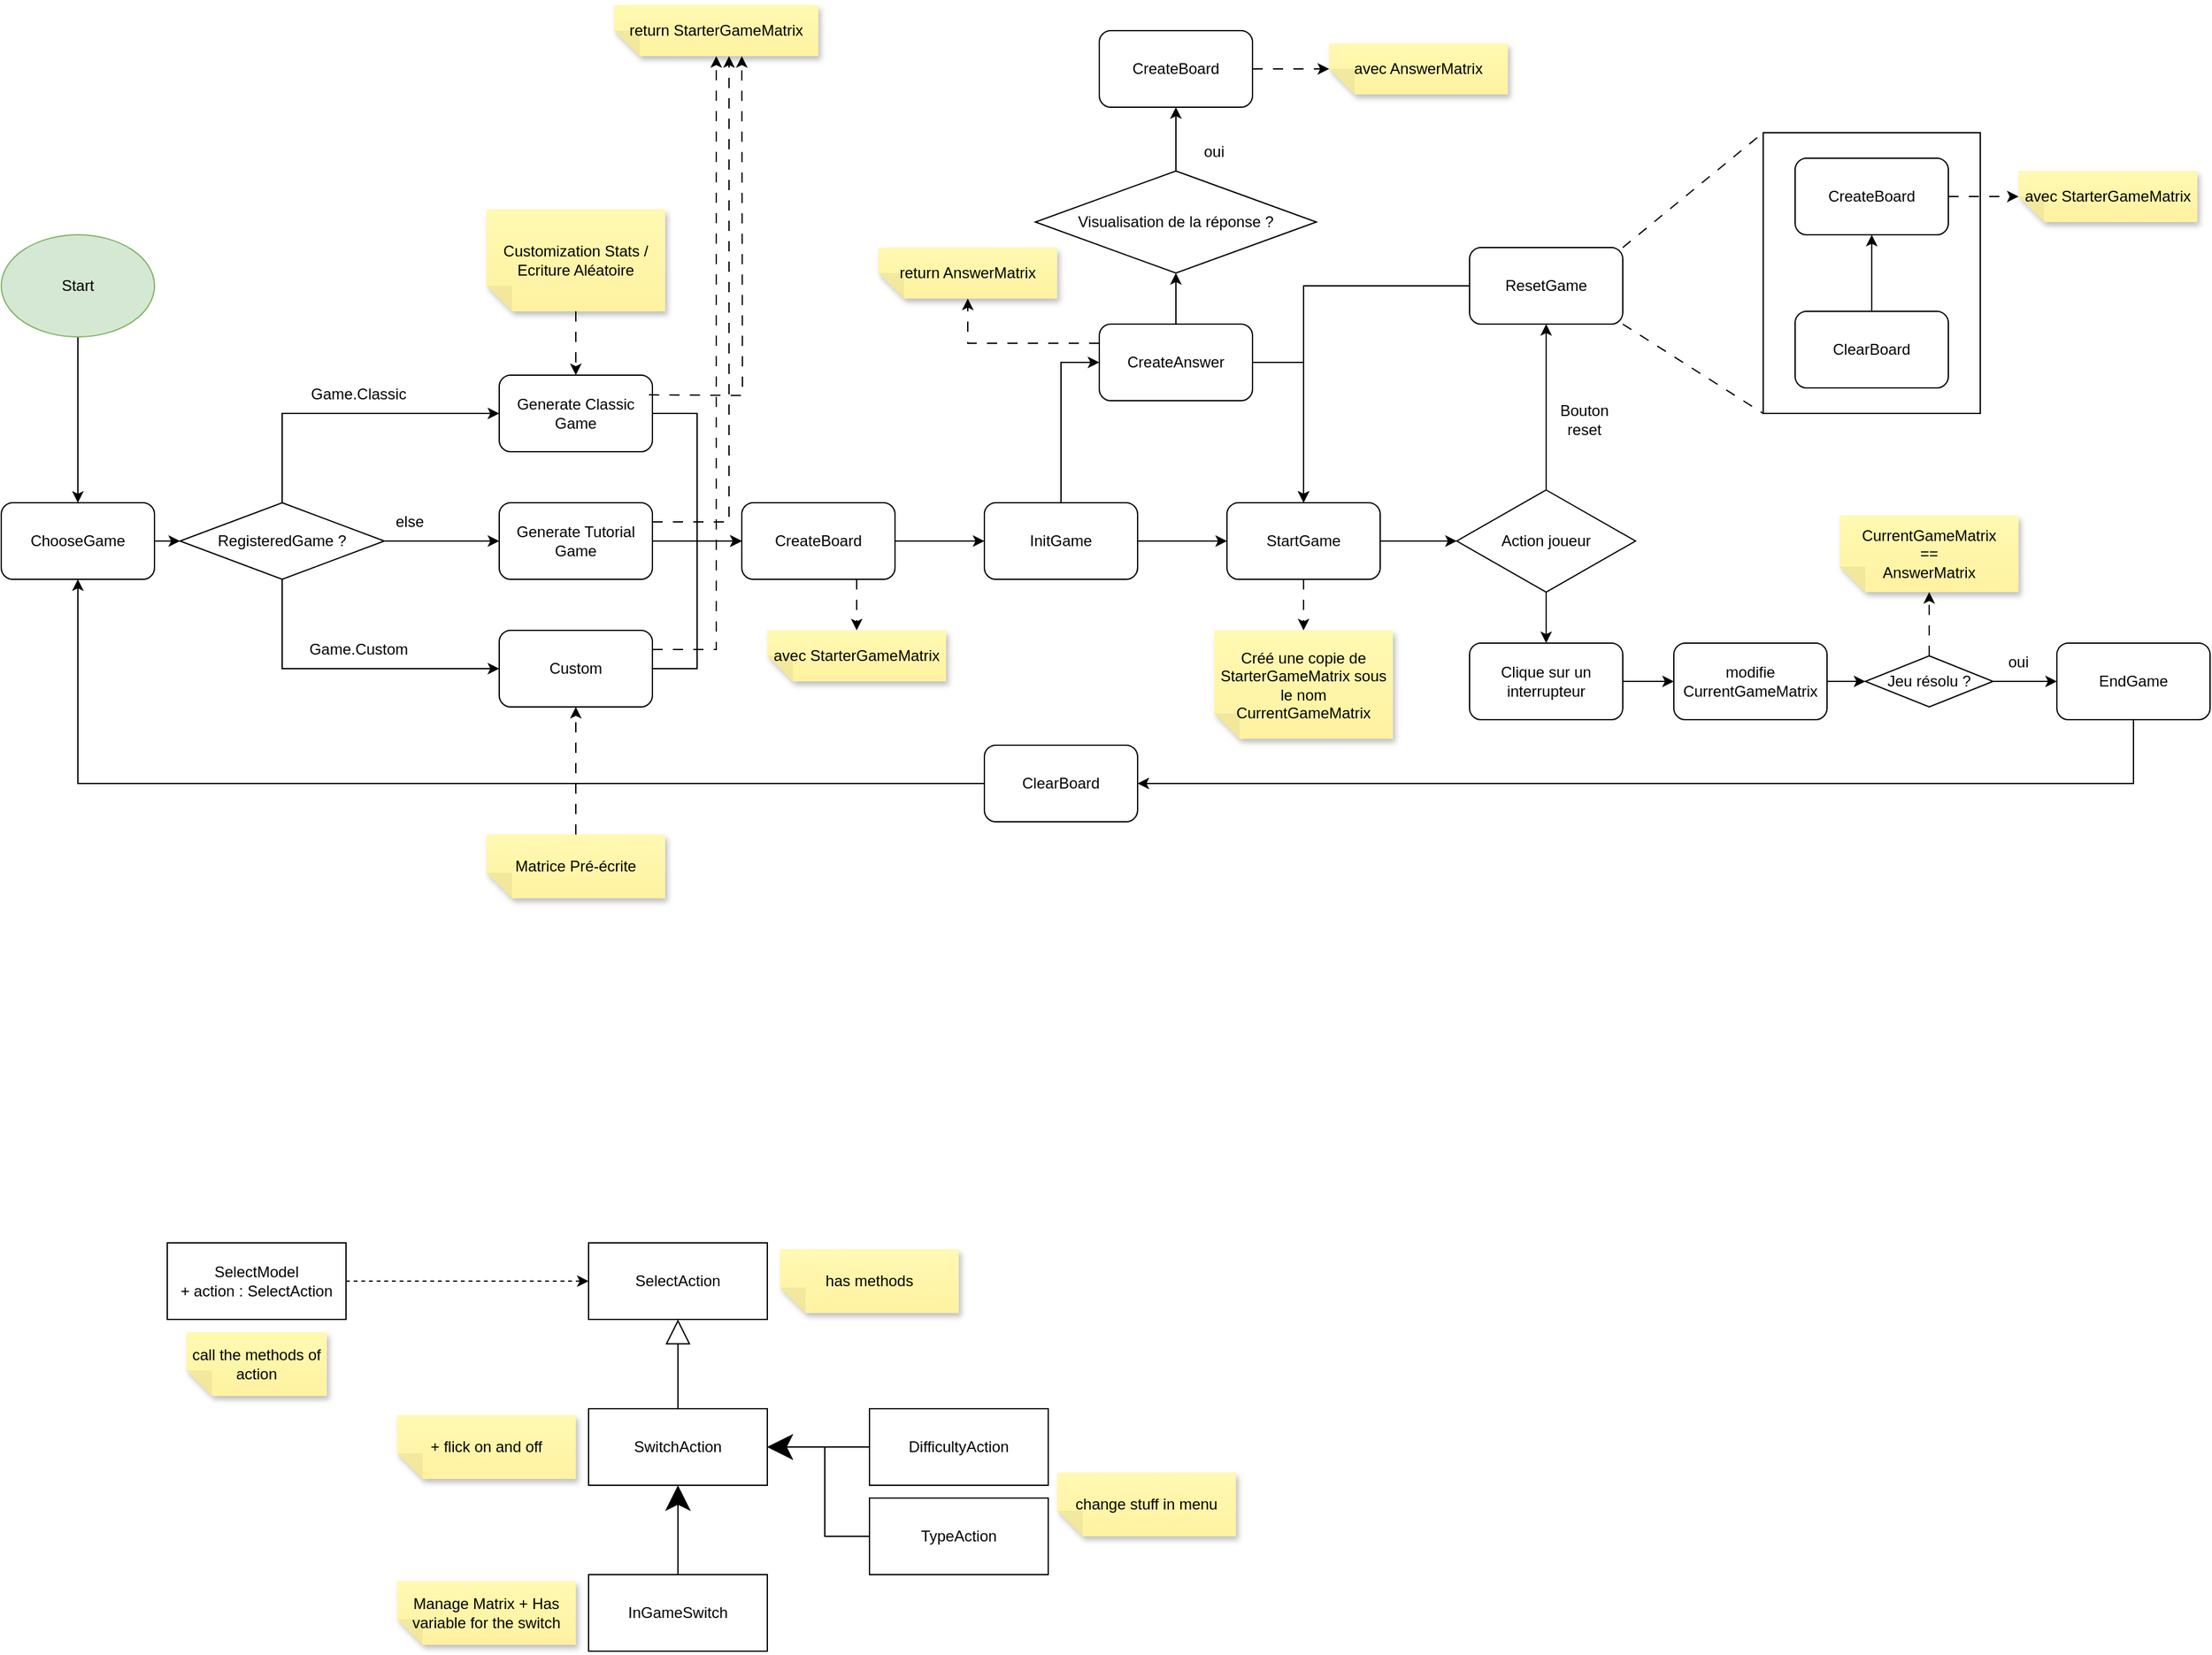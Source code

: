 <mxfile version="22.1.16" type="device">
  <diagram name="Page-1" id="0Zdlejvb-KVzY7-PYasy">
    <mxGraphModel dx="1219" dy="1882" grid="1" gridSize="10" guides="1" tooltips="1" connect="1" arrows="1" fold="1" page="1" pageScale="1" pageWidth="827" pageHeight="1169" math="0" shadow="0">
      <root>
        <mxCell id="0" />
        <mxCell id="1" parent="0" />
        <mxCell id="QN3nnnKO3w2EFlPSby5y-41" value="" style="rounded=0;whiteSpace=wrap;html=1;fillColor=none;" parent="1" vertex="1">
          <mxGeometry x="1380" y="-30" width="170" height="220" as="geometry" />
        </mxCell>
        <mxCell id="FMmcrTJeEE6LX_9Ab84--16" style="edgeStyle=orthogonalEdgeStyle;rounded=0;orthogonalLoop=1;jettySize=auto;html=1;exitX=1;exitY=0.5;exitDx=0;exitDy=0;entryX=0;entryY=0.5;entryDx=0;entryDy=0;" parent="1" source="QN3nnnKO3w2EFlPSby5y-4" target="FMmcrTJeEE6LX_9Ab84--3" edge="1">
          <mxGeometry relative="1" as="geometry" />
        </mxCell>
        <mxCell id="FMmcrTJeEE6LX_9Ab84--2" value="ChooseGame" style="rounded=1;whiteSpace=wrap;html=1;" parent="1" vertex="1">
          <mxGeometry y="260" width="120" height="60" as="geometry" />
        </mxCell>
        <mxCell id="FMmcrTJeEE6LX_9Ab84--17" style="edgeStyle=orthogonalEdgeStyle;rounded=0;orthogonalLoop=1;jettySize=auto;html=1;exitX=1;exitY=0.5;exitDx=0;exitDy=0;entryX=0;entryY=0.5;entryDx=0;entryDy=0;" parent="1" source="FMmcrTJeEE6LX_9Ab84--3" target="FMmcrTJeEE6LX_9Ab84--6" edge="1">
          <mxGeometry relative="1" as="geometry" />
        </mxCell>
        <mxCell id="FMmcrTJeEE6LX_9Ab84--3" value="Generate Tutorial Game" style="rounded=1;whiteSpace=wrap;html=1;" parent="1" vertex="1">
          <mxGeometry x="390" y="260" width="120" height="60" as="geometry" />
        </mxCell>
        <mxCell id="FMmcrTJeEE6LX_9Ab84--19" style="edgeStyle=orthogonalEdgeStyle;rounded=0;orthogonalLoop=1;jettySize=auto;html=1;exitX=1;exitY=0.5;exitDx=0;exitDy=0;entryX=0;entryY=0.5;entryDx=0;entryDy=0;" parent="1" source="FMmcrTJeEE6LX_9Ab84--4" target="FMmcrTJeEE6LX_9Ab84--6" edge="1">
          <mxGeometry relative="1" as="geometry" />
        </mxCell>
        <mxCell id="QN3nnnKO3w2EFlPSby5y-54" style="edgeStyle=orthogonalEdgeStyle;rounded=0;orthogonalLoop=1;jettySize=auto;html=1;exitX=1;exitY=0.25;exitDx=0;exitDy=0;entryX=0.5;entryY=0;entryDx=0;entryDy=0;entryPerimeter=0;dashed=1;dashPattern=8 8;" parent="1" source="FMmcrTJeEE6LX_9Ab84--4" target="QN3nnnKO3w2EFlPSby5y-51" edge="1">
          <mxGeometry relative="1" as="geometry">
            <mxPoint x="620" y="180" as="targetPoint" />
          </mxGeometry>
        </mxCell>
        <mxCell id="FMmcrTJeEE6LX_9Ab84--4" value="Custom" style="rounded=1;whiteSpace=wrap;html=1;" parent="1" vertex="1">
          <mxGeometry x="390" y="360" width="120" height="60" as="geometry" />
        </mxCell>
        <mxCell id="FMmcrTJeEE6LX_9Ab84--18" style="edgeStyle=orthogonalEdgeStyle;rounded=0;orthogonalLoop=1;jettySize=auto;html=1;exitX=1;exitY=0.5;exitDx=0;exitDy=0;entryX=0;entryY=0.5;entryDx=0;entryDy=0;" parent="1" source="FMmcrTJeEE6LX_9Ab84--5" target="FMmcrTJeEE6LX_9Ab84--6" edge="1">
          <mxGeometry relative="1" as="geometry" />
        </mxCell>
        <mxCell id="FMmcrTJeEE6LX_9Ab84--5" value="Generate Classic Game" style="rounded=1;whiteSpace=wrap;html=1;" parent="1" vertex="1">
          <mxGeometry x="390" y="160" width="120" height="60" as="geometry" />
        </mxCell>
        <mxCell id="FMmcrTJeEE6LX_9Ab84--9" style="edgeStyle=orthogonalEdgeStyle;rounded=0;orthogonalLoop=1;jettySize=auto;html=1;exitX=1;exitY=0.5;exitDx=0;exitDy=0;entryX=0;entryY=0.5;entryDx=0;entryDy=0;" parent="1" source="FMmcrTJeEE6LX_9Ab84--6" target="FMmcrTJeEE6LX_9Ab84--7" edge="1">
          <mxGeometry relative="1" as="geometry" />
        </mxCell>
        <mxCell id="FMmcrTJeEE6LX_9Ab84--6" value="CreateBoard" style="rounded=1;whiteSpace=wrap;html=1;" parent="1" vertex="1">
          <mxGeometry x="580" y="260" width="120" height="60" as="geometry" />
        </mxCell>
        <mxCell id="FMmcrTJeEE6LX_9Ab84--10" style="edgeStyle=orthogonalEdgeStyle;rounded=0;orthogonalLoop=1;jettySize=auto;html=1;exitX=1;exitY=0.5;exitDx=0;exitDy=0;" parent="1" source="FMmcrTJeEE6LX_9Ab84--7" target="FMmcrTJeEE6LX_9Ab84--8" edge="1">
          <mxGeometry relative="1" as="geometry" />
        </mxCell>
        <mxCell id="QN3nnnKO3w2EFlPSby5y-2" style="edgeStyle=orthogonalEdgeStyle;rounded=0;orthogonalLoop=1;jettySize=auto;html=1;exitX=0.5;exitY=0;exitDx=0;exitDy=0;entryX=0;entryY=0.5;entryDx=0;entryDy=0;" parent="1" source="FMmcrTJeEE6LX_9Ab84--7" target="QN3nnnKO3w2EFlPSby5y-1" edge="1">
          <mxGeometry relative="1" as="geometry" />
        </mxCell>
        <mxCell id="FMmcrTJeEE6LX_9Ab84--7" value="InitGame" style="rounded=1;whiteSpace=wrap;html=1;" parent="1" vertex="1">
          <mxGeometry x="770" y="260" width="120" height="60" as="geometry" />
        </mxCell>
        <mxCell id="FMmcrTJeEE6LX_9Ab84--12" style="edgeStyle=orthogonalEdgeStyle;rounded=0;orthogonalLoop=1;jettySize=auto;html=1;exitX=1;exitY=0.5;exitDx=0;exitDy=0;entryX=0;entryY=0.5;entryDx=0;entryDy=0;" parent="1" source="FMmcrTJeEE6LX_9Ab84--8" target="QN3nnnKO3w2EFlPSby5y-19" edge="1">
          <mxGeometry relative="1" as="geometry" />
        </mxCell>
        <mxCell id="QN3nnnKO3w2EFlPSby5y-76" style="edgeStyle=orthogonalEdgeStyle;rounded=0;orthogonalLoop=1;jettySize=auto;html=1;exitX=0.5;exitY=1;exitDx=0;exitDy=0;dashed=1;dashPattern=8 8;" parent="1" source="FMmcrTJeEE6LX_9Ab84--8" target="QN3nnnKO3w2EFlPSby5y-72" edge="1">
          <mxGeometry relative="1" as="geometry" />
        </mxCell>
        <mxCell id="FMmcrTJeEE6LX_9Ab84--8" value="StartGame" style="rounded=1;whiteSpace=wrap;html=1;" parent="1" vertex="1">
          <mxGeometry x="960" y="260" width="120" height="60" as="geometry" />
        </mxCell>
        <mxCell id="VMY5TYlQ1HAJzgXbODJJ-2" style="edgeStyle=orthogonalEdgeStyle;rounded=0;orthogonalLoop=1;jettySize=auto;html=1;exitX=0.5;exitY=1;exitDx=0;exitDy=0;entryX=1;entryY=0.5;entryDx=0;entryDy=0;" parent="1" source="FMmcrTJeEE6LX_9Ab84--11" target="VMY5TYlQ1HAJzgXbODJJ-1" edge="1">
          <mxGeometry relative="1" as="geometry" />
        </mxCell>
        <mxCell id="FMmcrTJeEE6LX_9Ab84--11" value="EndGame" style="rounded=1;whiteSpace=wrap;html=1;" parent="1" vertex="1">
          <mxGeometry x="1610" y="370" width="120" height="60" as="geometry" />
        </mxCell>
        <mxCell id="VMY5TYlQ1HAJzgXbODJJ-3" style="edgeStyle=orthogonalEdgeStyle;rounded=0;orthogonalLoop=1;jettySize=auto;html=1;exitX=0;exitY=0.5;exitDx=0;exitDy=0;entryX=0.5;entryY=1;entryDx=0;entryDy=0;" parent="1" source="VMY5TYlQ1HAJzgXbODJJ-1" target="FMmcrTJeEE6LX_9Ab84--2" edge="1">
          <mxGeometry relative="1" as="geometry" />
        </mxCell>
        <mxCell id="VMY5TYlQ1HAJzgXbODJJ-1" value="ClearBoard" style="rounded=1;whiteSpace=wrap;html=1;" parent="1" vertex="1">
          <mxGeometry x="770" y="450" width="120" height="60" as="geometry" />
        </mxCell>
        <mxCell id="QN3nnnKO3w2EFlPSby5y-3" style="edgeStyle=orthogonalEdgeStyle;rounded=0;orthogonalLoop=1;jettySize=auto;html=1;exitX=1;exitY=0.5;exitDx=0;exitDy=0;entryX=0.5;entryY=0;entryDx=0;entryDy=0;" parent="1" source="QN3nnnKO3w2EFlPSby5y-1" target="FMmcrTJeEE6LX_9Ab84--8" edge="1">
          <mxGeometry relative="1" as="geometry" />
        </mxCell>
        <mxCell id="QN3nnnKO3w2EFlPSby5y-45" style="edgeStyle=orthogonalEdgeStyle;rounded=0;orthogonalLoop=1;jettySize=auto;html=1;exitX=0.5;exitY=0;exitDx=0;exitDy=0;entryX=0.5;entryY=1;entryDx=0;entryDy=0;" parent="1" source="QN3nnnKO3w2EFlPSby5y-1" target="QN3nnnKO3w2EFlPSby5y-43" edge="1">
          <mxGeometry relative="1" as="geometry" />
        </mxCell>
        <mxCell id="QN3nnnKO3w2EFlPSby5y-1" value="CreateAnswer" style="rounded=1;whiteSpace=wrap;html=1;" parent="1" vertex="1">
          <mxGeometry x="860" y="120" width="120" height="60" as="geometry" />
        </mxCell>
        <mxCell id="QN3nnnKO3w2EFlPSby5y-5" value="" style="edgeStyle=orthogonalEdgeStyle;rounded=0;orthogonalLoop=1;jettySize=auto;html=1;exitX=1;exitY=0.5;exitDx=0;exitDy=0;entryX=0;entryY=0.5;entryDx=0;entryDy=0;" parent="1" source="FMmcrTJeEE6LX_9Ab84--2" target="QN3nnnKO3w2EFlPSby5y-4" edge="1">
          <mxGeometry relative="1" as="geometry">
            <mxPoint x="320" y="290" as="sourcePoint" />
            <mxPoint x="390" y="290" as="targetPoint" />
          </mxGeometry>
        </mxCell>
        <mxCell id="QN3nnnKO3w2EFlPSby5y-6" style="edgeStyle=orthogonalEdgeStyle;rounded=0;orthogonalLoop=1;jettySize=auto;html=1;exitX=0.5;exitY=0;exitDx=0;exitDy=0;entryX=0;entryY=0.5;entryDx=0;entryDy=0;" parent="1" source="QN3nnnKO3w2EFlPSby5y-4" target="FMmcrTJeEE6LX_9Ab84--5" edge="1">
          <mxGeometry relative="1" as="geometry" />
        </mxCell>
        <mxCell id="QN3nnnKO3w2EFlPSby5y-7" style="edgeStyle=orthogonalEdgeStyle;rounded=0;orthogonalLoop=1;jettySize=auto;html=1;exitX=0.5;exitY=1;exitDx=0;exitDy=0;entryX=0;entryY=0.5;entryDx=0;entryDy=0;" parent="1" source="QN3nnnKO3w2EFlPSby5y-4" target="FMmcrTJeEE6LX_9Ab84--4" edge="1">
          <mxGeometry relative="1" as="geometry" />
        </mxCell>
        <mxCell id="QN3nnnKO3w2EFlPSby5y-4" value="RegisteredGame ?" style="rhombus;whiteSpace=wrap;html=1;" parent="1" vertex="1">
          <mxGeometry x="140" y="260" width="160" height="60" as="geometry" />
        </mxCell>
        <mxCell id="QN3nnnKO3w2EFlPSby5y-8" value="else" style="text;html=1;strokeColor=none;fillColor=none;align=center;verticalAlign=middle;whiteSpace=wrap;rounded=0;" parent="1" vertex="1">
          <mxGeometry x="290" y="260" width="60" height="30" as="geometry" />
        </mxCell>
        <mxCell id="QN3nnnKO3w2EFlPSby5y-9" value="Game.Custom" style="text;html=1;strokeColor=none;fillColor=none;align=center;verticalAlign=middle;whiteSpace=wrap;rounded=0;" parent="1" vertex="1">
          <mxGeometry x="230" y="360" width="100" height="30" as="geometry" />
        </mxCell>
        <mxCell id="QN3nnnKO3w2EFlPSby5y-10" value="Game.Classic" style="text;html=1;strokeColor=none;fillColor=none;align=center;verticalAlign=middle;whiteSpace=wrap;rounded=0;" parent="1" vertex="1">
          <mxGeometry x="230" y="160" width="100" height="30" as="geometry" />
        </mxCell>
        <mxCell id="QN3nnnKO3w2EFlPSby5y-16" style="edgeStyle=orthogonalEdgeStyle;rounded=0;orthogonalLoop=1;jettySize=auto;html=1;entryX=0.5;entryY=0;entryDx=0;entryDy=0;dashed=1;dashPattern=8 8;" parent="1" source="QN3nnnKO3w2EFlPSby5y-15" target="FMmcrTJeEE6LX_9Ab84--5" edge="1">
          <mxGeometry relative="1" as="geometry" />
        </mxCell>
        <mxCell id="QN3nnnKO3w2EFlPSby5y-15" value="Customization Stats / Ecriture Aléatoire" style="shape=note;whiteSpace=wrap;html=1;backgroundOutline=1;fontColor=#000000;darkOpacity=0.05;fillColor=#FFF9B2;strokeColor=none;fillStyle=solid;direction=west;gradientDirection=north;gradientColor=#FFF2A1;shadow=1;size=20;pointerEvents=1;" parent="1" vertex="1">
          <mxGeometry x="380" y="30" width="140" height="80" as="geometry" />
        </mxCell>
        <mxCell id="QN3nnnKO3w2EFlPSby5y-18" style="edgeStyle=orthogonalEdgeStyle;rounded=0;orthogonalLoop=1;jettySize=auto;html=1;exitX=0.5;exitY=1;exitDx=0;exitDy=0;exitPerimeter=0;entryX=0.5;entryY=1;entryDx=0;entryDy=0;dashed=1;dashPattern=8 8;" parent="1" source="QN3nnnKO3w2EFlPSby5y-17" target="FMmcrTJeEE6LX_9Ab84--4" edge="1">
          <mxGeometry relative="1" as="geometry" />
        </mxCell>
        <mxCell id="QN3nnnKO3w2EFlPSby5y-17" value="Matrice Pré-écrite" style="shape=note;whiteSpace=wrap;html=1;backgroundOutline=1;fontColor=#000000;darkOpacity=0.05;fillColor=#FFF9B2;strokeColor=none;fillStyle=solid;direction=west;gradientDirection=north;gradientColor=#FFF2A1;shadow=1;size=20;pointerEvents=1;" parent="1" vertex="1">
          <mxGeometry x="380" y="520" width="140" height="50" as="geometry" />
        </mxCell>
        <mxCell id="QN3nnnKO3w2EFlPSby5y-21" style="edgeStyle=orthogonalEdgeStyle;rounded=0;orthogonalLoop=1;jettySize=auto;html=1;exitX=0.5;exitY=0;exitDx=0;exitDy=0;entryX=0.5;entryY=1;entryDx=0;entryDy=0;" parent="1" source="QN3nnnKO3w2EFlPSby5y-19" target="QN3nnnKO3w2EFlPSby5y-23" edge="1">
          <mxGeometry relative="1" as="geometry">
            <mxPoint x="1210" y="140" as="targetPoint" />
          </mxGeometry>
        </mxCell>
        <mxCell id="QN3nnnKO3w2EFlPSby5y-64" style="edgeStyle=orthogonalEdgeStyle;rounded=0;orthogonalLoop=1;jettySize=auto;html=1;exitX=0.5;exitY=1;exitDx=0;exitDy=0;entryX=0.5;entryY=0;entryDx=0;entryDy=0;" parent="1" source="QN3nnnKO3w2EFlPSby5y-19" target="QN3nnnKO3w2EFlPSby5y-63" edge="1">
          <mxGeometry relative="1" as="geometry" />
        </mxCell>
        <mxCell id="QN3nnnKO3w2EFlPSby5y-19" value="Action joueur" style="rhombus;whiteSpace=wrap;html=1;" parent="1" vertex="1">
          <mxGeometry x="1140" y="250" width="140" height="80" as="geometry" />
        </mxCell>
        <mxCell id="QN3nnnKO3w2EFlPSby5y-26" style="edgeStyle=orthogonalEdgeStyle;rounded=0;orthogonalLoop=1;jettySize=auto;html=1;exitX=0;exitY=0.5;exitDx=0;exitDy=0;entryX=0.5;entryY=0;entryDx=0;entryDy=0;" parent="1" source="QN3nnnKO3w2EFlPSby5y-23" target="FMmcrTJeEE6LX_9Ab84--8" edge="1">
          <mxGeometry relative="1" as="geometry" />
        </mxCell>
        <mxCell id="QN3nnnKO3w2EFlPSby5y-23" value="ResetGame" style="rounded=1;whiteSpace=wrap;html=1;" parent="1" vertex="1">
          <mxGeometry x="1150" y="60" width="120" height="60" as="geometry" />
        </mxCell>
        <mxCell id="QN3nnnKO3w2EFlPSby5y-29" value="" style="endArrow=none;html=1;rounded=0;exitX=1;exitY=0;exitDx=0;exitDy=0;dashed=1;dashPattern=8 8;entryX=0;entryY=0;entryDx=0;entryDy=0;" parent="1" source="QN3nnnKO3w2EFlPSby5y-23" target="QN3nnnKO3w2EFlPSby5y-41" edge="1">
          <mxGeometry width="50" height="50" relative="1" as="geometry">
            <mxPoint x="1250" y="110" as="sourcePoint" />
            <mxPoint x="1350" as="targetPoint" />
          </mxGeometry>
        </mxCell>
        <mxCell id="QN3nnnKO3w2EFlPSby5y-30" value="" style="endArrow=none;html=1;rounded=0;exitX=1;exitY=1;exitDx=0;exitDy=0;dashed=1;dashPattern=8 8;entryX=0;entryY=1;entryDx=0;entryDy=0;" parent="1" source="QN3nnnKO3w2EFlPSby5y-23" target="QN3nnnKO3w2EFlPSby5y-41" edge="1">
          <mxGeometry width="50" height="50" relative="1" as="geometry">
            <mxPoint x="1300" y="200" as="sourcePoint" />
            <mxPoint x="1340" y="200" as="targetPoint" />
          </mxGeometry>
        </mxCell>
        <mxCell id="QN3nnnKO3w2EFlPSby5y-36" value="Bouton reset" style="text;html=1;strokeColor=none;fillColor=none;align=center;verticalAlign=middle;whiteSpace=wrap;rounded=0;" parent="1" vertex="1">
          <mxGeometry x="1210" y="180" width="60" height="30" as="geometry" />
        </mxCell>
        <mxCell id="QN3nnnKO3w2EFlPSby5y-34" value="" style="group" parent="1" vertex="1" connectable="0">
          <mxGeometry x="1405" y="-10" width="120" height="180" as="geometry" />
        </mxCell>
        <mxCell id="QN3nnnKO3w2EFlPSby5y-22" value="ClearBoard" style="rounded=1;whiteSpace=wrap;html=1;" parent="QN3nnnKO3w2EFlPSby5y-34" vertex="1">
          <mxGeometry y="120" width="120" height="60" as="geometry" />
        </mxCell>
        <mxCell id="QN3nnnKO3w2EFlPSby5y-25" value="CreateBoard" style="rounded=1;whiteSpace=wrap;html=1;" parent="QN3nnnKO3w2EFlPSby5y-34" vertex="1">
          <mxGeometry width="120" height="60" as="geometry" />
        </mxCell>
        <mxCell id="QN3nnnKO3w2EFlPSby5y-27" style="edgeStyle=orthogonalEdgeStyle;rounded=0;orthogonalLoop=1;jettySize=auto;html=1;exitX=0.5;exitY=0;exitDx=0;exitDy=0;entryX=0.5;entryY=1;entryDx=0;entryDy=0;" parent="QN3nnnKO3w2EFlPSby5y-34" source="QN3nnnKO3w2EFlPSby5y-22" target="QN3nnnKO3w2EFlPSby5y-25" edge="1">
          <mxGeometry relative="1" as="geometry" />
        </mxCell>
        <mxCell id="QN3nnnKO3w2EFlPSby5y-42" value="CreateBoard" style="rounded=1;whiteSpace=wrap;html=1;" parent="1" vertex="1">
          <mxGeometry x="860" y="-110" width="120" height="60" as="geometry" />
        </mxCell>
        <mxCell id="QN3nnnKO3w2EFlPSby5y-44" style="edgeStyle=orthogonalEdgeStyle;rounded=0;orthogonalLoop=1;jettySize=auto;html=1;exitX=0.5;exitY=0;exitDx=0;exitDy=0;entryX=0.5;entryY=1;entryDx=0;entryDy=0;" parent="1" source="QN3nnnKO3w2EFlPSby5y-43" target="QN3nnnKO3w2EFlPSby5y-42" edge="1">
          <mxGeometry relative="1" as="geometry" />
        </mxCell>
        <mxCell id="QN3nnnKO3w2EFlPSby5y-43" value="Visualisation de la réponse ?" style="rhombus;whiteSpace=wrap;html=1;" parent="1" vertex="1">
          <mxGeometry x="810" width="220" height="80" as="geometry" />
        </mxCell>
        <mxCell id="QN3nnnKO3w2EFlPSby5y-46" value="avec AnswerMatrix" style="shape=note;whiteSpace=wrap;html=1;backgroundOutline=1;fontColor=#000000;darkOpacity=0.05;fillColor=#FFF9B2;strokeColor=none;fillStyle=solid;direction=west;gradientDirection=north;gradientColor=#FFF2A1;shadow=1;size=20;pointerEvents=1;" parent="1" vertex="1">
          <mxGeometry x="1040" y="-100" width="140" height="40" as="geometry" />
        </mxCell>
        <mxCell id="QN3nnnKO3w2EFlPSby5y-48" value="return AnswerMatrix" style="shape=note;whiteSpace=wrap;html=1;backgroundOutline=1;fontColor=#000000;darkOpacity=0.05;fillColor=#FFF9B2;strokeColor=none;fillStyle=solid;direction=west;gradientDirection=north;gradientColor=#FFF2A1;shadow=1;size=20;pointerEvents=1;" parent="1" vertex="1">
          <mxGeometry x="687" y="60" width="140" height="40" as="geometry" />
        </mxCell>
        <mxCell id="QN3nnnKO3w2EFlPSby5y-50" style="edgeStyle=orthogonalEdgeStyle;rounded=0;orthogonalLoop=1;jettySize=auto;html=1;exitX=0;exitY=0.25;exitDx=0;exitDy=0;entryX=0.5;entryY=0;entryDx=0;entryDy=0;entryPerimeter=0;dashed=1;dashPattern=8 8;" parent="1" source="QN3nnnKO3w2EFlPSby5y-1" target="QN3nnnKO3w2EFlPSby5y-48" edge="1">
          <mxGeometry relative="1" as="geometry" />
        </mxCell>
        <mxCell id="QN3nnnKO3w2EFlPSby5y-51" value="return StarterGameMatrix" style="shape=note;whiteSpace=wrap;html=1;backgroundOutline=1;fontColor=#000000;darkOpacity=0.05;fillColor=#FFF9B2;strokeColor=none;fillStyle=solid;direction=west;gradientDirection=north;gradientColor=#FFF2A1;shadow=1;size=20;pointerEvents=1;" parent="1" vertex="1">
          <mxGeometry x="480" y="-130" width="160" height="40" as="geometry" />
        </mxCell>
        <mxCell id="QN3nnnKO3w2EFlPSby5y-52" style="edgeStyle=orthogonalEdgeStyle;rounded=0;orthogonalLoop=1;jettySize=auto;html=1;exitX=1;exitY=0.25;exitDx=0;exitDy=0;entryX=0.358;entryY=0.01;entryDx=0;entryDy=0;entryPerimeter=0;dashed=1;dashPattern=8 8;" parent="1" edge="1">
          <mxGeometry relative="1" as="geometry">
            <mxPoint x="507.28" y="175.4" as="sourcePoint" />
            <mxPoint x="580" y="-90.0" as="targetPoint" />
          </mxGeometry>
        </mxCell>
        <mxCell id="QN3nnnKO3w2EFlPSby5y-53" style="edgeStyle=orthogonalEdgeStyle;rounded=0;orthogonalLoop=1;jettySize=auto;html=1;exitX=1;exitY=0.25;exitDx=0;exitDy=0;entryX=0;entryY=0;entryDx=70;entryDy=0;entryPerimeter=0;dashed=1;dashPattern=8 8;" parent="1" source="FMmcrTJeEE6LX_9Ab84--3" target="QN3nnnKO3w2EFlPSby5y-51" edge="1">
          <mxGeometry relative="1" as="geometry" />
        </mxCell>
        <mxCell id="QN3nnnKO3w2EFlPSby5y-55" value="avec StarterGameMatrix" style="shape=note;whiteSpace=wrap;html=1;backgroundOutline=1;fontColor=#000000;darkOpacity=0.05;fillColor=#FFF9B2;strokeColor=none;fillStyle=solid;direction=west;gradientDirection=north;gradientColor=#FFF2A1;shadow=1;size=20;pointerEvents=1;" parent="1" vertex="1">
          <mxGeometry x="600" y="360" width="140" height="40" as="geometry" />
        </mxCell>
        <mxCell id="QN3nnnKO3w2EFlPSby5y-57" value="oui" style="text;html=1;strokeColor=none;fillColor=none;align=center;verticalAlign=middle;whiteSpace=wrap;rounded=0;" parent="1" vertex="1">
          <mxGeometry x="920" y="-30" width="60" height="30" as="geometry" />
        </mxCell>
        <mxCell id="QN3nnnKO3w2EFlPSby5y-58" value="avec StarterGameMatrix" style="shape=note;whiteSpace=wrap;html=1;backgroundOutline=1;fontColor=#000000;darkOpacity=0.05;fillColor=#FFF9B2;strokeColor=none;fillStyle=solid;direction=west;gradientDirection=north;gradientColor=#FFF2A1;shadow=1;size=20;pointerEvents=1;" parent="1" vertex="1">
          <mxGeometry x="1580" width="140" height="40" as="geometry" />
        </mxCell>
        <mxCell id="QN3nnnKO3w2EFlPSby5y-60" style="edgeStyle=orthogonalEdgeStyle;rounded=0;orthogonalLoop=1;jettySize=auto;html=1;exitX=0.75;exitY=1;exitDx=0;exitDy=0;entryX=0.5;entryY=1;entryDx=0;entryDy=0;entryPerimeter=0;dashed=1;dashPattern=8 8;" parent="1" source="FMmcrTJeEE6LX_9Ab84--6" target="QN3nnnKO3w2EFlPSby5y-55" edge="1">
          <mxGeometry relative="1" as="geometry" />
        </mxCell>
        <mxCell id="QN3nnnKO3w2EFlPSby5y-61" style="edgeStyle=orthogonalEdgeStyle;rounded=0;orthogonalLoop=1;jettySize=auto;html=1;exitX=1;exitY=0.5;exitDx=0;exitDy=0;entryX=0;entryY=0;entryDx=140;entryDy=20;entryPerimeter=0;dashed=1;dashPattern=8 8;" parent="1" source="QN3nnnKO3w2EFlPSby5y-42" target="QN3nnnKO3w2EFlPSby5y-46" edge="1">
          <mxGeometry relative="1" as="geometry" />
        </mxCell>
        <mxCell id="QN3nnnKO3w2EFlPSby5y-62" style="edgeStyle=orthogonalEdgeStyle;rounded=0;orthogonalLoop=1;jettySize=auto;html=1;exitX=1;exitY=0.5;exitDx=0;exitDy=0;dashed=1;dashPattern=8 8;" parent="1" source="QN3nnnKO3w2EFlPSby5y-25" target="QN3nnnKO3w2EFlPSby5y-58" edge="1">
          <mxGeometry relative="1" as="geometry" />
        </mxCell>
        <mxCell id="QN3nnnKO3w2EFlPSby5y-65" style="edgeStyle=orthogonalEdgeStyle;rounded=0;orthogonalLoop=1;jettySize=auto;html=1;exitX=1;exitY=0.5;exitDx=0;exitDy=0;entryX=0;entryY=0.5;entryDx=0;entryDy=0;" parent="1" source="QN3nnnKO3w2EFlPSby5y-63" target="QN3nnnKO3w2EFlPSby5y-66" edge="1">
          <mxGeometry relative="1" as="geometry">
            <mxPoint x="1310.0" y="400.241" as="targetPoint" />
          </mxGeometry>
        </mxCell>
        <mxCell id="QN3nnnKO3w2EFlPSby5y-63" value="Clique sur un interrupteur" style="rounded=1;whiteSpace=wrap;html=1;" parent="1" vertex="1">
          <mxGeometry x="1150" y="370" width="120" height="60" as="geometry" />
        </mxCell>
        <mxCell id="QN3nnnKO3w2EFlPSby5y-69" style="edgeStyle=orthogonalEdgeStyle;rounded=0;orthogonalLoop=1;jettySize=auto;html=1;exitX=1;exitY=0.5;exitDx=0;exitDy=0;entryX=0;entryY=0.5;entryDx=0;entryDy=0;" parent="1" source="QN3nnnKO3w2EFlPSby5y-66" target="QN3nnnKO3w2EFlPSby5y-68" edge="1">
          <mxGeometry relative="1" as="geometry" />
        </mxCell>
        <mxCell id="QN3nnnKO3w2EFlPSby5y-66" value="modifie CurrentGameMatrix" style="rounded=1;whiteSpace=wrap;html=1;" parent="1" vertex="1">
          <mxGeometry x="1310" y="370" width="120" height="60" as="geometry" />
        </mxCell>
        <mxCell id="QN3nnnKO3w2EFlPSby5y-70" style="edgeStyle=orthogonalEdgeStyle;rounded=0;orthogonalLoop=1;jettySize=auto;html=1;exitX=1;exitY=0.5;exitDx=0;exitDy=0;entryX=0;entryY=0.5;entryDx=0;entryDy=0;" parent="1" source="QN3nnnKO3w2EFlPSby5y-68" target="FMmcrTJeEE6LX_9Ab84--11" edge="1">
          <mxGeometry relative="1" as="geometry" />
        </mxCell>
        <mxCell id="QN3nnnKO3w2EFlPSby5y-68" value="Jeu résolu ?" style="rhombus;whiteSpace=wrap;html=1;" parent="1" vertex="1">
          <mxGeometry x="1460" y="380" width="100" height="40" as="geometry" />
        </mxCell>
        <mxCell id="QN3nnnKO3w2EFlPSby5y-71" value="oui" style="text;html=1;strokeColor=none;fillColor=none;align=center;verticalAlign=middle;whiteSpace=wrap;rounded=0;" parent="1" vertex="1">
          <mxGeometry x="1550" y="370" width="60" height="30" as="geometry" />
        </mxCell>
        <mxCell id="QN3nnnKO3w2EFlPSby5y-72" value="Créé une copie de StarterGameMatrix sous le nom CurrentGameMatrix" style="shape=note;whiteSpace=wrap;html=1;backgroundOutline=1;fontColor=#000000;darkOpacity=0.05;fillColor=#FFF9B2;strokeColor=none;fillStyle=solid;direction=west;gradientDirection=north;gradientColor=#FFF2A1;shadow=1;size=20;pointerEvents=1;" parent="1" vertex="1">
          <mxGeometry x="950" y="360" width="140" height="85" as="geometry" />
        </mxCell>
        <mxCell id="QN3nnnKO3w2EFlPSby5y-74" value="CurrentGameMatrix &lt;br&gt;== &lt;br&gt;AnswerMatrix" style="shape=note;whiteSpace=wrap;html=1;backgroundOutline=1;fontColor=#000000;darkOpacity=0.05;fillColor=#FFF9B2;strokeColor=none;fillStyle=solid;direction=west;gradientDirection=north;gradientColor=#FFF2A1;shadow=1;size=20;pointerEvents=1;" parent="1" vertex="1">
          <mxGeometry x="1440" y="270" width="140" height="60" as="geometry" />
        </mxCell>
        <mxCell id="QN3nnnKO3w2EFlPSby5y-75" style="edgeStyle=orthogonalEdgeStyle;rounded=0;orthogonalLoop=1;jettySize=auto;html=1;exitX=0.5;exitY=0;exitDx=0;exitDy=0;entryX=0.5;entryY=0;entryDx=0;entryDy=0;entryPerimeter=0;dashed=1;dashPattern=8 8;" parent="1" source="QN3nnnKO3w2EFlPSby5y-68" target="QN3nnnKO3w2EFlPSby5y-74" edge="1">
          <mxGeometry relative="1" as="geometry" />
        </mxCell>
        <mxCell id="o96YJ_RxB5qp_FLFXLt1-2" style="edgeStyle=orthogonalEdgeStyle;rounded=0;orthogonalLoop=1;jettySize=auto;html=1;exitX=0.5;exitY=1;exitDx=0;exitDy=0;entryX=0.5;entryY=0;entryDx=0;entryDy=0;" parent="1" source="o96YJ_RxB5qp_FLFXLt1-1" target="FMmcrTJeEE6LX_9Ab84--2" edge="1">
          <mxGeometry relative="1" as="geometry" />
        </mxCell>
        <mxCell id="o96YJ_RxB5qp_FLFXLt1-1" value="Start" style="ellipse;whiteSpace=wrap;html=1;fillColor=#d5e8d4;strokeColor=#82b366;" parent="1" vertex="1">
          <mxGeometry y="50" width="120" height="80" as="geometry" />
        </mxCell>
        <mxCell id="6K_mhE0v22HJH9gJUWkH-16" style="edgeStyle=orthogonalEdgeStyle;rounded=0;orthogonalLoop=1;jettySize=auto;html=1;exitX=1;exitY=0.5;exitDx=0;exitDy=0;entryX=0;entryY=0.5;entryDx=0;entryDy=0;dashed=1;" edge="1" parent="1" source="6K_mhE0v22HJH9gJUWkH-1" target="6K_mhE0v22HJH9gJUWkH-2">
          <mxGeometry relative="1" as="geometry" />
        </mxCell>
        <mxCell id="6K_mhE0v22HJH9gJUWkH-1" value="SelectModel&lt;br&gt;+ action : SelectAction" style="rounded=0;whiteSpace=wrap;html=1;" vertex="1" parent="1">
          <mxGeometry x="130" y="840" width="140" height="60" as="geometry" />
        </mxCell>
        <mxCell id="6K_mhE0v22HJH9gJUWkH-2" value="SelectAction" style="rounded=0;whiteSpace=wrap;html=1;" vertex="1" parent="1">
          <mxGeometry x="460" y="840" width="140" height="60" as="geometry" />
        </mxCell>
        <mxCell id="6K_mhE0v22HJH9gJUWkH-8" style="edgeStyle=orthogonalEdgeStyle;rounded=0;orthogonalLoop=1;jettySize=auto;html=1;exitX=0.5;exitY=0;exitDx=0;exitDy=0;entryX=0.5;entryY=1;entryDx=0;entryDy=0;endArrow=block;endFill=0;startSize=20;endSize=17;" edge="1" parent="1" source="6K_mhE0v22HJH9gJUWkH-3" target="6K_mhE0v22HJH9gJUWkH-2">
          <mxGeometry relative="1" as="geometry" />
        </mxCell>
        <mxCell id="6K_mhE0v22HJH9gJUWkH-3" value="SwitchAction" style="rounded=0;whiteSpace=wrap;html=1;" vertex="1" parent="1">
          <mxGeometry x="460" y="970" width="140" height="60" as="geometry" />
        </mxCell>
        <mxCell id="6K_mhE0v22HJH9gJUWkH-9" style="edgeStyle=orthogonalEdgeStyle;rounded=0;orthogonalLoop=1;jettySize=auto;html=1;exitX=0.5;exitY=0;exitDx=0;exitDy=0;entryX=0.5;entryY=1;entryDx=0;entryDy=0;endArrow=classic;endFill=1;startSize=20;endSize=17;" edge="1" parent="1" source="6K_mhE0v22HJH9gJUWkH-4" target="6K_mhE0v22HJH9gJUWkH-3">
          <mxGeometry relative="1" as="geometry" />
        </mxCell>
        <mxCell id="6K_mhE0v22HJH9gJUWkH-4" value="InGameSwitch" style="rounded=0;whiteSpace=wrap;html=1;" vertex="1" parent="1">
          <mxGeometry x="460" y="1100" width="140" height="60" as="geometry" />
        </mxCell>
        <mxCell id="6K_mhE0v22HJH9gJUWkH-10" style="edgeStyle=orthogonalEdgeStyle;rounded=0;orthogonalLoop=1;jettySize=auto;html=1;exitX=0;exitY=0.5;exitDx=0;exitDy=0;entryX=1;entryY=0.5;entryDx=0;entryDy=0;endArrow=classic;endFill=1;startSize=20;endSize=17;" edge="1" parent="1" source="6K_mhE0v22HJH9gJUWkH-6" target="6K_mhE0v22HJH9gJUWkH-3">
          <mxGeometry relative="1" as="geometry" />
        </mxCell>
        <mxCell id="6K_mhE0v22HJH9gJUWkH-6" value="DifficultyAction" style="rounded=0;whiteSpace=wrap;html=1;" vertex="1" parent="1">
          <mxGeometry x="680" y="970" width="140" height="60" as="geometry" />
        </mxCell>
        <mxCell id="6K_mhE0v22HJH9gJUWkH-11" style="edgeStyle=orthogonalEdgeStyle;rounded=0;orthogonalLoop=1;jettySize=auto;html=1;exitX=0;exitY=0.5;exitDx=0;exitDy=0;entryX=1;entryY=0.5;entryDx=0;entryDy=0;endArrow=classic;endFill=1;startSize=20;endSize=17;" edge="1" parent="1" source="6K_mhE0v22HJH9gJUWkH-7" target="6K_mhE0v22HJH9gJUWkH-3">
          <mxGeometry relative="1" as="geometry" />
        </mxCell>
        <mxCell id="6K_mhE0v22HJH9gJUWkH-7" value="TypeAction" style="rounded=0;whiteSpace=wrap;html=1;" vertex="1" parent="1">
          <mxGeometry x="680" y="1040" width="140" height="60" as="geometry" />
        </mxCell>
        <mxCell id="6K_mhE0v22HJH9gJUWkH-12" value="+ flick on and off" style="shape=note;whiteSpace=wrap;html=1;backgroundOutline=1;fontColor=#000000;darkOpacity=0.05;fillColor=#FFF9B2;strokeColor=none;fillStyle=solid;direction=west;gradientDirection=north;gradientColor=#FFF2A1;shadow=1;size=20;pointerEvents=1;" vertex="1" parent="1">
          <mxGeometry x="310" y="975" width="140" height="50" as="geometry" />
        </mxCell>
        <mxCell id="6K_mhE0v22HJH9gJUWkH-13" value="Manage Matrix + Has variable for the switch" style="shape=note;whiteSpace=wrap;html=1;backgroundOutline=1;fontColor=#000000;darkOpacity=0.05;fillColor=#FFF9B2;strokeColor=none;fillStyle=solid;direction=west;gradientDirection=north;gradientColor=#FFF2A1;shadow=1;size=20;pointerEvents=1;" vertex="1" parent="1">
          <mxGeometry x="310" y="1105" width="140" height="50" as="geometry" />
        </mxCell>
        <mxCell id="6K_mhE0v22HJH9gJUWkH-14" value="change stuff in menu" style="shape=note;whiteSpace=wrap;html=1;backgroundOutline=1;fontColor=#000000;darkOpacity=0.05;fillColor=#FFF9B2;strokeColor=none;fillStyle=solid;direction=west;gradientDirection=north;gradientColor=#FFF2A1;shadow=1;size=20;pointerEvents=1;" vertex="1" parent="1">
          <mxGeometry x="827" y="1020" width="140" height="50" as="geometry" />
        </mxCell>
        <mxCell id="6K_mhE0v22HJH9gJUWkH-15" value="has methods" style="shape=note;whiteSpace=wrap;html=1;backgroundOutline=1;fontColor=#000000;darkOpacity=0.05;fillColor=#FFF9B2;strokeColor=none;fillStyle=solid;direction=west;gradientDirection=north;gradientColor=#FFF2A1;shadow=1;size=20;pointerEvents=1;" vertex="1" parent="1">
          <mxGeometry x="610" y="845" width="140" height="50" as="geometry" />
        </mxCell>
        <mxCell id="6K_mhE0v22HJH9gJUWkH-17" value="call the methods of action" style="shape=note;whiteSpace=wrap;html=1;backgroundOutline=1;fontColor=#000000;darkOpacity=0.05;fillColor=#FFF9B2;strokeColor=none;fillStyle=solid;direction=west;gradientDirection=north;gradientColor=#FFF2A1;shadow=1;size=20;pointerEvents=1;" vertex="1" parent="1">
          <mxGeometry x="145" y="910" width="110" height="50" as="geometry" />
        </mxCell>
      </root>
    </mxGraphModel>
  </diagram>
</mxfile>
